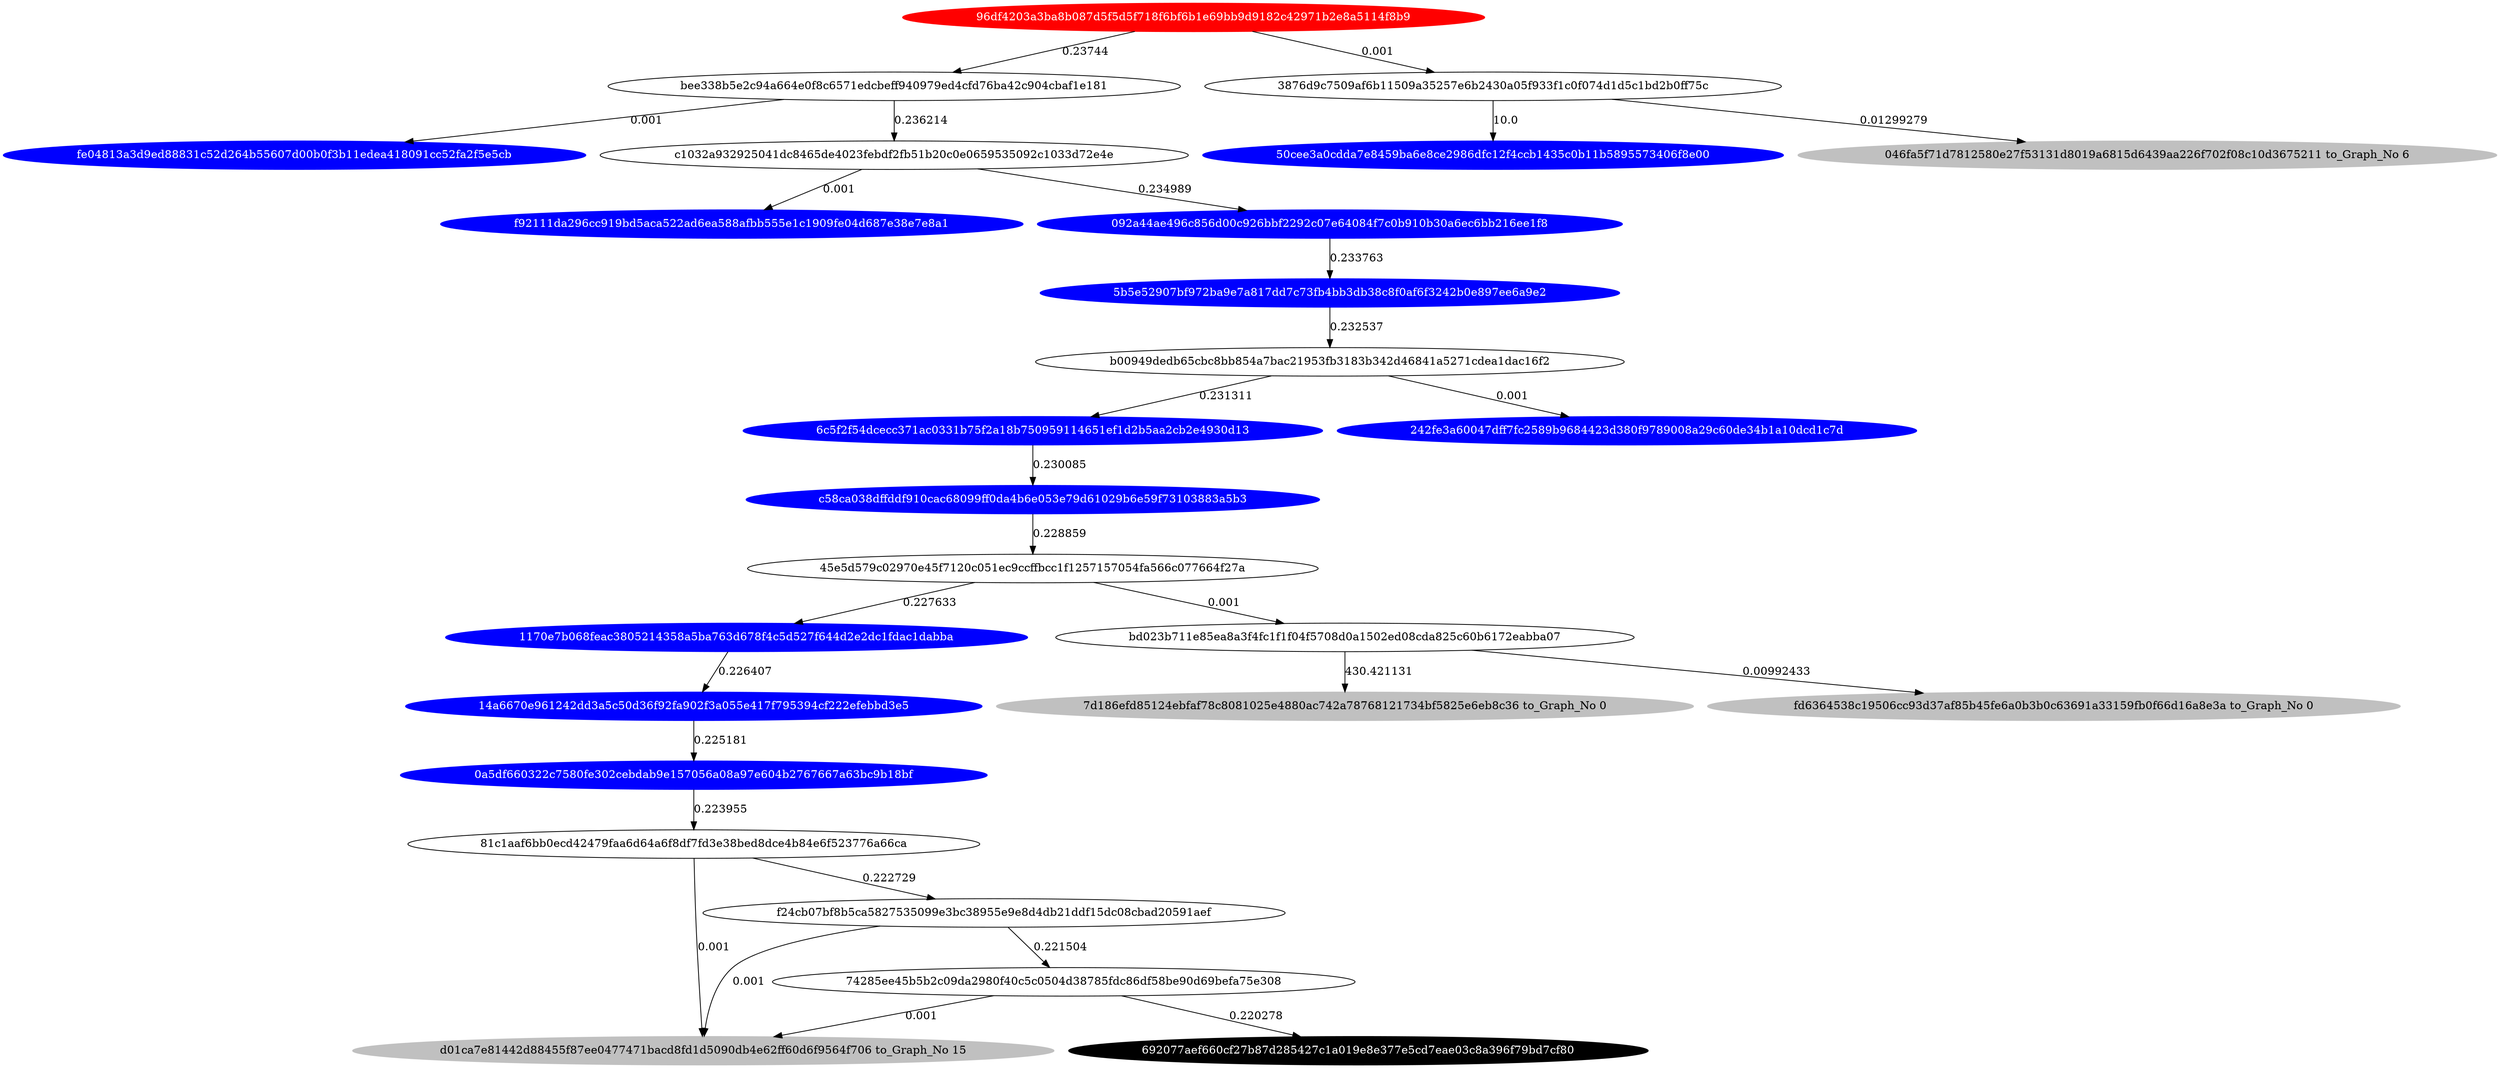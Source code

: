 digraph G{rankdir=TB;layout=dot;
"96df4203a3ba8b087d5f5d5f718f6bf6b1e69bb9d9182c42971b2e8a5114f8b9" [style="solid,filled",color=red,fontcolor=white];
"6c5f2f54dcecc371ac0331b75f2a18b750959114651ef1d2b5aa2cb2e4930d13" [style="solid,filled",color=blue,fontcolor=white];
"f92111da296cc919bd5aca522ad6ea588afbb555e1c1909fe04d687e38e7e8a1" [style="solid,filled",color=blue,fontcolor=white];
"242fe3a60047dff7fc2589b9684423d380f9789008a29c60de34b1a10dcd1c7d" [style="solid,filled",color=blue,fontcolor=white];
"092a44ae496c856d00c926bbf2292c07e64084f7c0b910b30a6ec6bb216ee1f8" [style="solid,filled",color=blue,fontcolor=white];
"50cee3a0cdda7e8459ba6e8ce2986dfc12f4ccb1435c0b11b5895573406f8e00" [style="solid,filled",color=blue,fontcolor=white];
"046fa5f71d7812580e27f53131d8019a6815d6439aa226f702f08c10d3675211" [style="solid,filled",color=gray,fontcolor=black,label= "046fa5f71d7812580e27f53131d8019a6815d6439aa226f702f08c10d3675211 to_Graph_No 6"];
"14a6670e961242dd3a5c50d36f92fa902f3a055e417f795394cf222efebbd3e5" [style="solid,filled",color=blue,fontcolor=white];
"5b5e52907bf972ba9e7a817dd7c73fb4bb3db38c8f0af6f3242b0e897ee6a9e2" [style="solid,filled",color=blue,fontcolor=white];
"7d186efd85124ebfaf78c8081025e4880ac742a78768121734bf5825e6eb8c36" [style="solid,filled",color=gray,fontcolor=black,label= "7d186efd85124ebfaf78c8081025e4880ac742a78768121734bf5825e6eb8c36 to_Graph_No 0"];
"fd6364538c19506cc93d37af85b45fe6a0b3b0c63691a33159fb0f66d16a8e3a" [style="solid,filled",color=gray,fontcolor=black,label= "fd6364538c19506cc93d37af85b45fe6a0b3b0c63691a33159fb0f66d16a8e3a to_Graph_No 0"];
"0a5df660322c7580fe302cebdab9e157056a08a97e604b2767667a63bc9b18bf" [style="solid,filled",color=blue,fontcolor=white];
"fe04813a3d9ed88831c52d264b55607d00b0f3b11edea418091cc52fa2f5e5cb" [style="solid,filled",color=blue,fontcolor=white];
"d01ca7e81442d88455f87ee0477471bacd8fd1d5090db4e62ff60d6f9564f706" [style="solid,filled",color=gray,fontcolor=black,label= "d01ca7e81442d88455f87ee0477471bacd8fd1d5090db4e62ff60d6f9564f706 to_Graph_No 15"];
"1170e7b068feac3805214358a5ba763d678f4c5d527f644d2e2dc1fdac1dabba" [style="solid,filled",color=blue,fontcolor=white];
"c58ca038dffddf910cac68099ff0da4b6e053e79d61029b6e59f73103883a5b3" [style="solid,filled",color=blue,fontcolor=white];
"692077aef660cf27b87d285427c1a019e8e377e5cd7eae03c8a396f79bd7cf80" [style="solid,filled",color=black,fontcolor=white];
"bee338b5e2c94a664e0f8c6571edcbeff940979ed4cfd76ba42c904cbaf1e181" -> "c1032a932925041dc8465de4023febdf2fb51b20c0e0659535092c1033d72e4e" [label=0.236214];
"b00949dedb65cbc8bb854a7bac21953fb3183b342d46841a5271cdea1dac16f2" -> "242fe3a60047dff7fc2589b9684423d380f9789008a29c60de34b1a10dcd1c7d" [label=0.001];
"c1032a932925041dc8465de4023febdf2fb51b20c0e0659535092c1033d72e4e" -> "092a44ae496c856d00c926bbf2292c07e64084f7c0b910b30a6ec6bb216ee1f8" [label=0.234989];
"bd023b711e85ea8a3f4fc1f1f04f5708d0a1502ed08cda825c60b6172eabba07" -> "7d186efd85124ebfaf78c8081025e4880ac742a78768121734bf5825e6eb8c36" [label=430.421131];
"81c1aaf6bb0ecd42479faa6d64a6f8df7fd3e38bed8dce4b84e6f523776a66ca" -> "d01ca7e81442d88455f87ee0477471bacd8fd1d5090db4e62ff60d6f9564f706" [label=0.001];
"1170e7b068feac3805214358a5ba763d678f4c5d527f644d2e2dc1fdac1dabba" -> "14a6670e961242dd3a5c50d36f92fa902f3a055e417f795394cf222efebbd3e5" [label=0.226407];
"bd023b711e85ea8a3f4fc1f1f04f5708d0a1502ed08cda825c60b6172eabba07" -> "fd6364538c19506cc93d37af85b45fe6a0b3b0c63691a33159fb0f66d16a8e3a" [label=0.00992433];
"bee338b5e2c94a664e0f8c6571edcbeff940979ed4cfd76ba42c904cbaf1e181" -> "fe04813a3d9ed88831c52d264b55607d00b0f3b11edea418091cc52fa2f5e5cb" [label=0.001];
"092a44ae496c856d00c926bbf2292c07e64084f7c0b910b30a6ec6bb216ee1f8" -> "5b5e52907bf972ba9e7a817dd7c73fb4bb3db38c8f0af6f3242b0e897ee6a9e2" [label=0.233763];
"f24cb07bf8b5ca5827535099e3bc38955e9e8d4db21ddf15dc08cbad20591aef" -> "74285ee45b5b2c09da2980f40c5c0504d38785fdc86df58be90d69befa75e308" [label=0.221504];
"14a6670e961242dd3a5c50d36f92fa902f3a055e417f795394cf222efebbd3e5" -> "0a5df660322c7580fe302cebdab9e157056a08a97e604b2767667a63bc9b18bf" [label=0.225181];
"81c1aaf6bb0ecd42479faa6d64a6f8df7fd3e38bed8dce4b84e6f523776a66ca" -> "f24cb07bf8b5ca5827535099e3bc38955e9e8d4db21ddf15dc08cbad20591aef" [label=0.222729];
"96df4203a3ba8b087d5f5d5f718f6bf6b1e69bb9d9182c42971b2e8a5114f8b9" -> "bee338b5e2c94a664e0f8c6571edcbeff940979ed4cfd76ba42c904cbaf1e181" [label=0.23744];
"c58ca038dffddf910cac68099ff0da4b6e053e79d61029b6e59f73103883a5b3" -> "45e5d579c02970e45f7120c051ec9ccffbcc1f1257157054fa566c077664f27a" [label=0.228859];
"5b5e52907bf972ba9e7a817dd7c73fb4bb3db38c8f0af6f3242b0e897ee6a9e2" -> "b00949dedb65cbc8bb854a7bac21953fb3183b342d46841a5271cdea1dac16f2" [label=0.232537];
"45e5d579c02970e45f7120c051ec9ccffbcc1f1257157054fa566c077664f27a" -> "bd023b711e85ea8a3f4fc1f1f04f5708d0a1502ed08cda825c60b6172eabba07" [label=0.001];
"0a5df660322c7580fe302cebdab9e157056a08a97e604b2767667a63bc9b18bf" -> "81c1aaf6bb0ecd42479faa6d64a6f8df7fd3e38bed8dce4b84e6f523776a66ca" [label=0.223955];
"6c5f2f54dcecc371ac0331b75f2a18b750959114651ef1d2b5aa2cb2e4930d13" -> "c58ca038dffddf910cac68099ff0da4b6e053e79d61029b6e59f73103883a5b3" [label=0.230085];
"3876d9c7509af6b11509a35257e6b2430a05f933f1c0f074d1d5c1bd2b0ff75c" -> "50cee3a0cdda7e8459ba6e8ce2986dfc12f4ccb1435c0b11b5895573406f8e00" [label=10.0];
"74285ee45b5b2c09da2980f40c5c0504d38785fdc86df58be90d69befa75e308" -> "692077aef660cf27b87d285427c1a019e8e377e5cd7eae03c8a396f79bd7cf80" [label=0.220278];
"b00949dedb65cbc8bb854a7bac21953fb3183b342d46841a5271cdea1dac16f2" -> "6c5f2f54dcecc371ac0331b75f2a18b750959114651ef1d2b5aa2cb2e4930d13" [label=0.231311];
"96df4203a3ba8b087d5f5d5f718f6bf6b1e69bb9d9182c42971b2e8a5114f8b9" -> "3876d9c7509af6b11509a35257e6b2430a05f933f1c0f074d1d5c1bd2b0ff75c" [label=0.001];
"45e5d579c02970e45f7120c051ec9ccffbcc1f1257157054fa566c077664f27a" -> "1170e7b068feac3805214358a5ba763d678f4c5d527f644d2e2dc1fdac1dabba" [label=0.227633];
"f24cb07bf8b5ca5827535099e3bc38955e9e8d4db21ddf15dc08cbad20591aef" -> "d01ca7e81442d88455f87ee0477471bacd8fd1d5090db4e62ff60d6f9564f706" [label=0.001];
"74285ee45b5b2c09da2980f40c5c0504d38785fdc86df58be90d69befa75e308" -> "d01ca7e81442d88455f87ee0477471bacd8fd1d5090db4e62ff60d6f9564f706" [label=0.001];
"3876d9c7509af6b11509a35257e6b2430a05f933f1c0f074d1d5c1bd2b0ff75c" -> "046fa5f71d7812580e27f53131d8019a6815d6439aa226f702f08c10d3675211" [label=0.01299279];
"c1032a932925041dc8465de4023febdf2fb51b20c0e0659535092c1033d72e4e" -> "f92111da296cc919bd5aca522ad6ea588afbb555e1c1909fe04d687e38e7e8a1" [label=0.001];
}